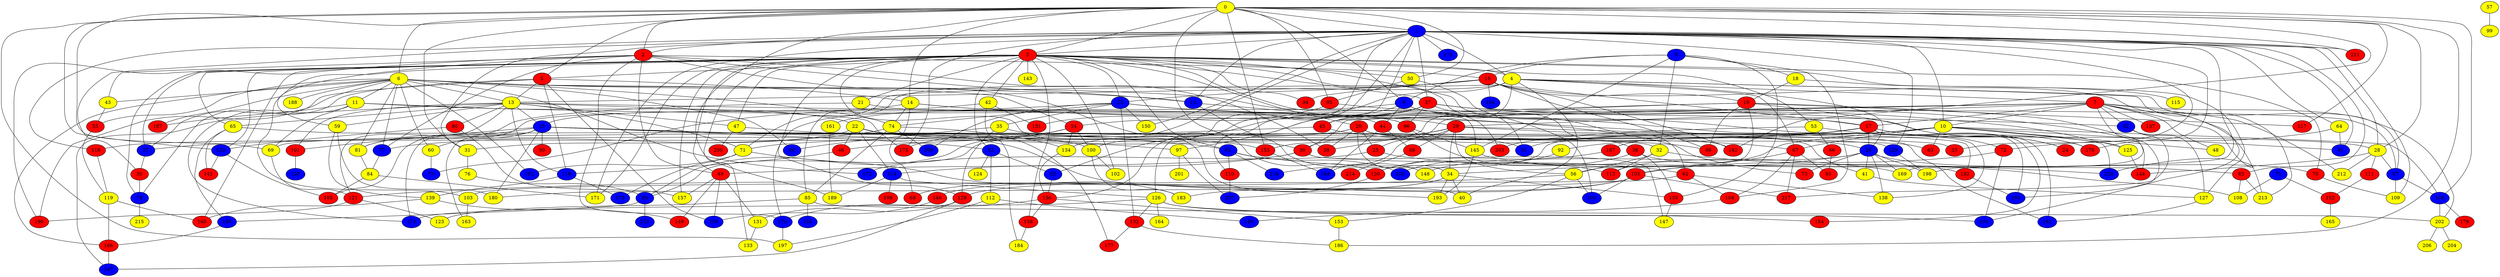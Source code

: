 graph {
0 [style = filled fillcolor = yellow];
1 [style = filled fillcolor = blue];
2 [style = filled fillcolor = red];
3 [style = filled fillcolor = red];
4 [style = filled fillcolor = yellow];
5 [style = filled fillcolor = red];
6 [style = filled fillcolor = yellow];
7 [style = filled fillcolor = red];
8 [style = filled fillcolor = blue];
9 [style = filled fillcolor = blue];
10 [style = filled fillcolor = yellow];
11 [style = filled fillcolor = yellow];
12 [style = filled fillcolor = blue];
13 [style = filled fillcolor = yellow];
14 [style = filled fillcolor = yellow];
15 [style = filled fillcolor = blue];
16 [style = filled fillcolor = red];
17 [style = filled fillcolor = red];
18 [style = filled fillcolor = yellow];
19 [style = filled fillcolor = red];
20 [style = filled fillcolor = red];
21 [style = filled fillcolor = yellow];
22 [style = filled fillcolor = yellow];
23 [style = filled fillcolor = blue];
24 [style = filled fillcolor = red];
25 [style = filled fillcolor = red];
26 [style = filled fillcolor = blue];
27 [style = filled fillcolor = blue];
28 [style = filled fillcolor = yellow];
29 [style = filled fillcolor = red];
30 [style = filled fillcolor = red];
31 [style = filled fillcolor = yellow];
32 [style = filled fillcolor = yellow];
33 [style = filled fillcolor = red];
34 [style = filled fillcolor = yellow];
35 [style = filled fillcolor = yellow];
36 [style = filled fillcolor = red];
37 [style = filled fillcolor = red];
38 [style = filled fillcolor = red];
39 [style = filled fillcolor = red];
40 [style = filled fillcolor = yellow];
41 [style = filled fillcolor = yellow];
42 [style = filled fillcolor = yellow];
43 [style = filled fillcolor = yellow];
44 [style = filled fillcolor = red];
45 [style = filled fillcolor = red];
46 [style = filled fillcolor = red];
47 [style = filled fillcolor = yellow];
48 [style = filled fillcolor = yellow];
49 [style = filled fillcolor = red];
50 [style = filled fillcolor = yellow];
51 [style = filled fillcolor = blue];
52 [style = filled fillcolor = blue];
53 [style = filled fillcolor = yellow];
54 [style = filled fillcolor = red];
55 [style = filled fillcolor = red];
56 [style = filled fillcolor = yellow];
57 [style = filled fillcolor = yellow];
58 [style = filled fillcolor = blue];
59 [style = filled fillcolor = yellow];
60 [style = filled fillcolor = yellow];
61 [style = filled fillcolor = blue];
62 [style = filled fillcolor = red];
63 [style = filled fillcolor = red];
64 [style = filled fillcolor = yellow];
65 [style = filled fillcolor = yellow];
66 [style = filled fillcolor = red];
67 [style = filled fillcolor = red];
68 [style = filled fillcolor = red];
69 [style = filled fillcolor = yellow];
70 [style = filled fillcolor = red];
71 [style = filled fillcolor = yellow];
72 [style = filled fillcolor = red];
73 [style = filled fillcolor = red];
74 [style = filled fillcolor = yellow];
75 [style = filled fillcolor = blue];
76 [style = filled fillcolor = yellow];
77 [style = filled fillcolor = blue];
78 [style = filled fillcolor = blue];
79 [style = filled fillcolor = blue];
80 [style = filled fillcolor = blue];
81 [style = filled fillcolor = yellow];
82 [style = filled fillcolor = blue];
83 [style = filled fillcolor = red];
84 [style = filled fillcolor = yellow];
85 [style = filled fillcolor = yellow];
86 [style = filled fillcolor = red];
87 [style = filled fillcolor = blue];
88 [style = filled fillcolor = red];
89 [style = filled fillcolor = blue];
90 [style = filled fillcolor = red];
91 [style = filled fillcolor = blue];
92 [style = filled fillcolor = yellow];
93 [style = filled fillcolor = red];
94 [style = filled fillcolor = red];
95 [style = filled fillcolor = red];
96 [style = filled fillcolor = red];
97 [style = filled fillcolor = yellow];
98 [style = filled fillcolor = red];
99 [style = filled fillcolor = yellow];
100 [style = filled fillcolor = yellow];
101 [style = filled fillcolor = red];
102 [style = filled fillcolor = yellow];
103 [style = filled fillcolor = yellow];
104 [style = filled fillcolor = red];
105 [style = filled fillcolor = red];
106 [style = filled fillcolor = blue];
107 [style = filled fillcolor = red];
108 [style = filled fillcolor = yellow];
109 [style = filled fillcolor = yellow];
110 [style = filled fillcolor = red];
111 [style = filled fillcolor = red];
112 [style = filled fillcolor = yellow];
113 [style = filled fillcolor = red];
114 [style = filled fillcolor = blue];
115 [style = filled fillcolor = yellow];
116 [style = filled fillcolor = red];
117 [style = filled fillcolor = red];
118 [style = filled fillcolor = blue];
119 [style = filled fillcolor = yellow];
120 [style = filled fillcolor = blue];
121 [style = filled fillcolor = red];
122 [style = filled fillcolor = blue];
123 [style = filled fillcolor = yellow];
124 [style = filled fillcolor = yellow];
125 [style = filled fillcolor = yellow];
126 [style = filled fillcolor = yellow];
127 [style = filled fillcolor = yellow];
128 [style = filled fillcolor = red];
129 [style = filled fillcolor = blue];
130 [style = filled fillcolor = red];
131 [style = filled fillcolor = yellow];
132 [style = filled fillcolor = red];
133 [style = filled fillcolor = yellow];
134 [style = filled fillcolor = yellow];
135 [style = filled fillcolor = red];
136 [style = filled fillcolor = red];
137 [style = filled fillcolor = red];
138 [style = filled fillcolor = yellow];
139 [style = filled fillcolor = yellow];
140 [style = filled fillcolor = blue];
141 [style = filled fillcolor = red];
142 [style = filled fillcolor = red];
143 [style = filled fillcolor = yellow];
144 [style = filled fillcolor = red];
145 [style = filled fillcolor = yellow];
146 [style = filled fillcolor = red];
147 [style = filled fillcolor = yellow];
148 [style = filled fillcolor = yellow];
149 [style = filled fillcolor = red];
150 [style = filled fillcolor = yellow];
151 [style = filled fillcolor = red];
152 [style = filled fillcolor = red];
153 [style = filled fillcolor = yellow];
154 [style = filled fillcolor = red];
155 [style = filled fillcolor = red];
156 [style = filled fillcolor = blue];
157 [style = filled fillcolor = yellow];
158 [style = filled fillcolor = red];
159 [style = filled fillcolor = blue];
160 [style = filled fillcolor = red];
161 [style = filled fillcolor = yellow];
162 [style = filled fillcolor = blue];
163 [style = filled fillcolor = yellow];
164 [style = filled fillcolor = yellow];
165 [style = filled fillcolor = yellow];
166 [style = filled fillcolor = red];
167 [style = filled fillcolor = blue];
168 [style = filled fillcolor = blue];
169 [style = filled fillcolor = yellow];
170 [style = filled fillcolor = blue];
171 [style = filled fillcolor = yellow];
172 [style = filled fillcolor = blue];
173 [style = filled fillcolor = blue];
174 [style = filled fillcolor = blue];
175 [style = filled fillcolor = red];
176 [style = filled fillcolor = red];
177 [style = filled fillcolor = red];
178 [style = filled fillcolor = red];
179 [style = filled fillcolor = blue];
180 [style = filled fillcolor = yellow];
181 [style = filled fillcolor = blue];
182 [style = filled fillcolor = red];
183 [style = filled fillcolor = yellow];
184 [style = filled fillcolor = yellow];
185 [style = filled fillcolor = red];
186 [style = filled fillcolor = yellow];
187 [style = filled fillcolor = red];
188 [style = filled fillcolor = yellow];
189 [style = filled fillcolor = yellow];
190 [style = filled fillcolor = blue];
191 [style = filled fillcolor = blue];
192 [style = filled fillcolor = blue];
193 [style = filled fillcolor = yellow];
194 [style = filled fillcolor = blue];
195 [style = filled fillcolor = blue];
196 [style = filled fillcolor = red];
197 [style = filled fillcolor = yellow];
198 [style = filled fillcolor = yellow];
199 [style = filled fillcolor = red];
200 [style = filled fillcolor = red];
201 [style = filled fillcolor = yellow];
202 [style = filled fillcolor = yellow];
203 [style = filled fillcolor = red];
204 [style = filled fillcolor = yellow];
205 [style = filled fillcolor = blue];
206 [style = filled fillcolor = yellow];
207 [style = filled fillcolor = blue];
208 [style = filled fillcolor = blue];
209 [style = filled fillcolor = blue];
210 [style = filled fillcolor = blue];
211 [style = filled fillcolor = red];
212 [style = filled fillcolor = yellow];
213 [style = filled fillcolor = yellow];
214 [style = filled fillcolor = red];
215 [style = filled fillcolor = yellow];
216 [style = filled fillcolor = blue];
217 [style = filled fillcolor = red];
0 -- 5;
0 -- 3;
0 -- 2;
0 -- 1;
0 -- 6;
0 -- 9;
0 -- 14;
0 -- 28;
0 -- 31;
0 -- 50;
0 -- 69;
0 -- 95;
0 -- 106;
0 -- 117;
0 -- 122;
0 -- 130;
0 -- 142;
0 -- 155;
0 -- 186;
0 -- 189;
0 -- 197;
0 -- 211;
1 -- 2;
1 -- 3;
1 -- 4;
1 -- 10;
1 -- 12;
1 -- 28;
1 -- 30;
1 -- 31;
1 -- 33;
1 -- 37;
1 -- 64;
1 -- 83;
1 -- 91;
1 -- 100;
1 -- 109;
1 -- 116;
1 -- 126;
1 -- 129;
1 -- 134;
1 -- 136;
1 -- 150;
1 -- 171;
1 -- 173;
1 -- 175;
1 -- 176;
1 -- 198;
1 -- 211;
2 -- 12;
2 -- 16;
2 -- 38;
2 -- 40;
2 -- 43;
2 -- 49;
2 -- 59;
2 -- 77;
2 -- 79;
2 -- 170;
3 -- 4;
3 -- 5;
3 -- 20;
3 -- 21;
3 -- 23;
3 -- 27;
3 -- 36;
3 -- 37;
3 -- 39;
3 -- 42;
3 -- 47;
3 -- 49;
3 -- 50;
3 -- 52;
3 -- 53;
3 -- 61;
3 -- 65;
3 -- 70;
3 -- 94;
3 -- 102;
3 -- 103;
3 -- 122;
3 -- 127;
3 -- 128;
3 -- 133;
3 -- 143;
3 -- 157;
3 -- 158;
3 -- 160;
3 -- 171;
3 -- 181;
3 -- 196;
3 -- 203;
4 -- 7;
4 -- 13;
4 -- 26;
4 -- 40;
4 -- 58;
4 -- 67;
4 -- 85;
4 -- 87;
4 -- 155;
4 -- 213;
5 -- 13;
5 -- 14;
5 -- 79;
5 -- 118;
5 -- 159;
5 -- 196;
6 -- 11;
6 -- 12;
6 -- 13;
6 -- 27;
6 -- 43;
6 -- 54;
6 -- 55;
6 -- 60;
6 -- 74;
6 -- 77;
6 -- 80;
6 -- 81;
6 -- 145;
6 -- 166;
6 -- 172;
6 -- 187;
6 -- 188;
6 -- 192;
7 -- 10;
7 -- 17;
7 -- 29;
7 -- 39;
7 -- 45;
7 -- 48;
7 -- 54;
7 -- 82;
7 -- 137;
7 -- 169;
7 -- 202;
7 -- 208;
7 -- 212;
7 -- 213;
8 -- 9;
8 -- 16;
8 -- 18;
8 -- 32;
8 -- 104;
8 -- 135;
8 -- 145;
9 -- 17;
9 -- 44;
9 -- 110;
9 -- 138;
9 -- 170;
10 -- 27;
10 -- 48;
10 -- 51;
10 -- 63;
10 -- 67;
10 -- 91;
10 -- 106;
10 -- 113;
10 -- 125;
10 -- 208;
10 -- 216;
11 -- 22;
11 -- 26;
11 -- 69;
11 -- 174;
11 -- 187;
12 -- 44;
12 -- 148;
13 -- 15;
13 -- 47;
13 -- 59;
13 -- 65;
13 -- 71;
13 -- 82;
13 -- 86;
13 -- 101;
13 -- 118;
13 -- 121;
13 -- 167;
13 -- 175;
14 -- 15;
14 -- 68;
14 -- 74;
14 -- 96;
14 -- 182;
15 -- 32;
15 -- 52;
15 -- 60;
15 -- 61;
15 -- 81;
15 -- 90;
15 -- 97;
15 -- 101;
15 -- 129;
15 -- 155;
15 -- 163;
15 -- 174;
15 -- 180;
16 -- 17;
16 -- 19;
16 -- 23;
16 -- 71;
16 -- 94;
16 -- 98;
16 -- 142;
16 -- 191;
16 -- 194;
17 -- 24;
17 -- 26;
17 -- 69;
17 -- 71;
17 -- 92;
17 -- 107;
17 -- 154;
17 -- 162;
17 -- 176;
17 -- 195;
18 -- 19;
18 -- 115;
19 -- 24;
19 -- 25;
19 -- 45;
19 -- 56;
19 -- 98;
19 -- 117;
19 -- 195;
20 -- 25;
20 -- 34;
20 -- 38;
20 -- 41;
20 -- 63;
20 -- 89;
20 -- 116;
20 -- 142;
21 -- 81;
21 -- 96;
22 -- 28;
22 -- 31;
22 -- 46;
22 -- 98;
22 -- 114;
22 -- 177;
23 -- 29;
23 -- 35;
23 -- 73;
23 -- 74;
23 -- 78;
23 -- 132;
23 -- 150;
23 -- 209;
25 -- 169;
25 -- 172;
26 -- 34;
26 -- 41;
26 -- 70;
26 -- 73;
26 -- 138;
26 -- 148;
26 -- 169;
26 -- 198;
27 -- 30;
28 -- 87;
28 -- 111;
28 -- 144;
28 -- 212;
29 -- 33;
29 -- 34;
29 -- 38;
29 -- 39;
29 -- 56;
29 -- 88;
29 -- 162;
29 -- 168;
30 -- 79;
31 -- 76;
32 -- 56;
32 -- 113;
32 -- 208;
34 -- 40;
34 -- 68;
34 -- 135;
34 -- 146;
34 -- 193;
35 -- 51;
35 -- 80;
35 -- 128;
36 -- 108;
36 -- 135;
36 -- 205;
37 -- 45;
37 -- 51;
37 -- 87;
37 -- 96;
37 -- 97;
37 -- 125;
37 -- 144;
37 -- 161;
39 -- 49;
39 -- 83;
39 -- 114;
39 -- 147;
41 -- 127;
42 -- 151;
42 -- 184;
42 -- 185;
43 -- 55;
44 -- 88;
44 -- 168;
45 -- 46;
45 -- 67;
46 -- 118;
47 -- 193;
47 -- 200;
49 -- 131;
49 -- 149;
49 -- 157;
49 -- 159;
50 -- 62;
50 -- 95;
52 -- 58;
52 -- 112;
52 -- 124;
53 -- 66;
53 -- 72;
53 -- 203;
54 -- 89;
54 -- 100;
54 -- 134;
54 -- 175;
55 -- 119;
56 -- 121;
56 -- 153;
56 -- 181;
57 -- 99;
58 -- 136;
59 -- 139;
59 -- 180;
60 -- 78;
61 -- 62;
61 -- 110;
61 -- 205;
61 -- 216;
62 -- 103;
62 -- 104;
62 -- 138;
64 -- 72;
64 -- 91;
65 -- 100;
65 -- 140;
65 -- 141;
66 -- 93;
67 -- 93;
67 -- 104;
67 -- 105;
67 -- 217;
69 -- 121;
70 -- 109;
71 -- 179;
71 -- 183;
71 -- 192;
72 -- 105;
72 -- 191;
74 -- 77;
74 -- 85;
74 -- 134;
74 -- 209;
75 -- 108;
75 -- 152;
76 -- 89;
77 -- 84;
79 -- 215;
81 -- 84;
82 -- 127;
82 -- 217;
83 -- 108;
83 -- 213;
84 -- 171;
84 -- 185;
85 -- 123;
85 -- 156;
85 -- 202;
86 -- 122;
86 -- 157;
87 -- 106;
87 -- 109;
88 -- 214;
89 -- 140;
89 -- 210;
92 -- 130;
95 -- 151;
95 -- 176;
96 -- 113;
96 -- 145;
97 -- 201;
97 -- 207;
100 -- 102;
100 -- 183;
101 -- 120;
103 -- 163;
104 -- 190;
105 -- 128;
105 -- 180;
105 -- 181;
105 -- 183;
105 -- 217;
106 -- 178;
106 -- 202;
107 -- 130;
110 -- 207;
111 -- 152;
112 -- 190;
112 -- 197;
114 -- 126;
114 -- 189;
114 -- 199;
116 -- 119;
118 -- 139;
118 -- 179;
119 -- 160;
119 -- 166;
121 -- 123;
121 -- 196;
122 -- 141;
122 -- 185;
125 -- 144;
126 -- 132;
126 -- 154;
126 -- 164;
126 -- 174;
126 -- 191;
127 -- 162;
128 -- 131;
128 -- 167;
129 -- 198;
130 -- 207;
131 -- 133;
132 -- 177;
132 -- 186;
134 -- 136;
135 -- 147;
136 -- 153;
136 -- 158;
136 -- 170;
139 -- 149;
139 -- 160;
140 -- 166;
145 -- 182;
145 -- 193;
146 -- 159;
152 -- 165;
153 -- 186;
155 -- 168;
158 -- 184;
161 -- 189;
166 -- 167;
170 -- 197;
182 -- 195;
202 -- 204;
202 -- 206;
}
